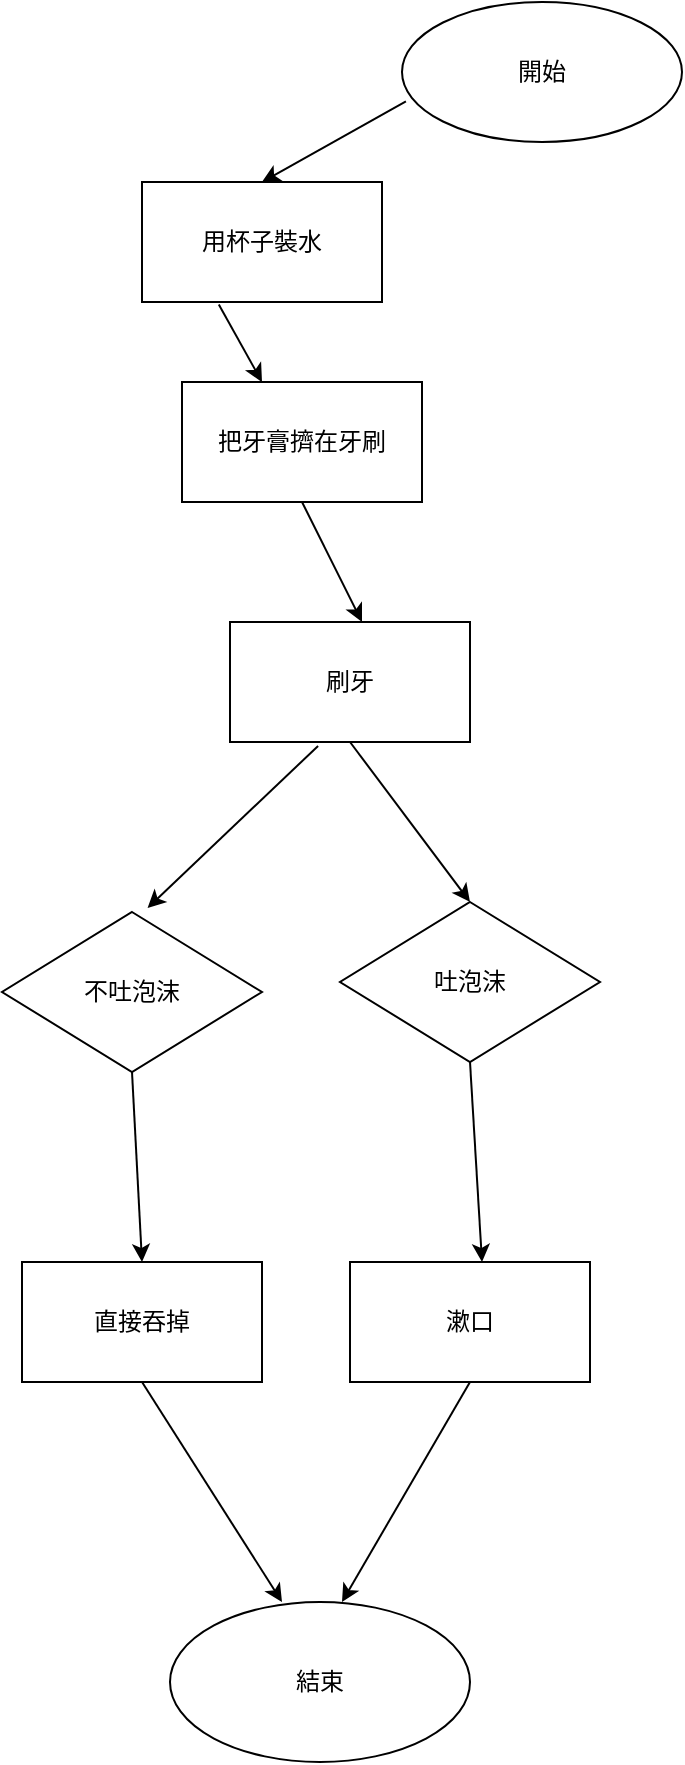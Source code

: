 <mxfile version="24.0.6" type="device">
  <diagram name="第 1 页" id="6-9p50glK1qwrQBcFCME">
    <mxGraphModel dx="1002" dy="535" grid="1" gridSize="10" guides="1" tooltips="1" connect="1" arrows="1" fold="1" page="1" pageScale="1" pageWidth="827" pageHeight="1169" math="0" shadow="0">
      <root>
        <mxCell id="0" />
        <mxCell id="1" parent="0" />
        <mxCell id="WitKnTH8oNmNcWBrTMfL-1" value="&lt;p style=&quot;line-height: 120%;&quot;&gt;開始&lt;/p&gt;" style="ellipse;whiteSpace=wrap;html=1;" parent="1" vertex="1">
          <mxGeometry x="380" y="130" width="140" height="70" as="geometry" />
        </mxCell>
        <mxCell id="WitKnTH8oNmNcWBrTMfL-2" value="" style="endArrow=classic;html=1;rounded=0;exitX=0.014;exitY=0.709;exitDx=0;exitDy=0;exitPerimeter=0;" parent="1" source="WitKnTH8oNmNcWBrTMfL-1" edge="1">
          <mxGeometry width="50" height="50" relative="1" as="geometry">
            <mxPoint x="300" y="250" as="sourcePoint" />
            <mxPoint x="310" y="220" as="targetPoint" />
          </mxGeometry>
        </mxCell>
        <mxCell id="WitKnTH8oNmNcWBrTMfL-3" value="用杯子裝水" style="rounded=0;whiteSpace=wrap;html=1;" parent="1" vertex="1">
          <mxGeometry x="250" y="220" width="120" height="60" as="geometry" />
        </mxCell>
        <mxCell id="WitKnTH8oNmNcWBrTMfL-4" value="" style="endArrow=classic;html=1;rounded=0;exitX=0.32;exitY=1.02;exitDx=0;exitDy=0;exitPerimeter=0;" parent="1" source="WitKnTH8oNmNcWBrTMfL-3" edge="1">
          <mxGeometry width="50" height="50" relative="1" as="geometry">
            <mxPoint x="390" y="380" as="sourcePoint" />
            <mxPoint x="310" y="320" as="targetPoint" />
          </mxGeometry>
        </mxCell>
        <mxCell id="WitKnTH8oNmNcWBrTMfL-5" value="把牙膏擠在牙刷" style="rounded=0;whiteSpace=wrap;html=1;" parent="1" vertex="1">
          <mxGeometry x="270" y="320" width="120" height="60" as="geometry" />
        </mxCell>
        <mxCell id="WitKnTH8oNmNcWBrTMfL-6" value="" style="endArrow=classic;html=1;rounded=0;exitX=0.5;exitY=1;exitDx=0;exitDy=0;" parent="1" source="WitKnTH8oNmNcWBrTMfL-5" edge="1">
          <mxGeometry width="50" height="50" relative="1" as="geometry">
            <mxPoint x="390" y="460" as="sourcePoint" />
            <mxPoint x="360" y="440" as="targetPoint" />
          </mxGeometry>
        </mxCell>
        <mxCell id="WitKnTH8oNmNcWBrTMfL-7" value="刷牙" style="rounded=0;whiteSpace=wrap;html=1;" parent="1" vertex="1">
          <mxGeometry x="294" y="440" width="120" height="60" as="geometry" />
        </mxCell>
        <mxCell id="WitKnTH8oNmNcWBrTMfL-8" value="" style="endArrow=classic;html=1;rounded=0;exitX=0.5;exitY=1;exitDx=0;exitDy=0;entryX=0.5;entryY=0;entryDx=0;entryDy=0;" parent="1" source="WitKnTH8oNmNcWBrTMfL-7" target="WitKnTH8oNmNcWBrTMfL-11" edge="1">
          <mxGeometry width="50" height="50" relative="1" as="geometry">
            <mxPoint x="390" y="380" as="sourcePoint" />
            <mxPoint x="400" y="580" as="targetPoint" />
          </mxGeometry>
        </mxCell>
        <mxCell id="WitKnTH8oNmNcWBrTMfL-9" value="不吐泡沫" style="rhombus;whiteSpace=wrap;html=1;" parent="1" vertex="1">
          <mxGeometry x="180" y="585" width="130" height="80" as="geometry" />
        </mxCell>
        <mxCell id="WitKnTH8oNmNcWBrTMfL-10" value="" style="endArrow=classic;html=1;rounded=0;entryX=0.56;entryY=-0.025;entryDx=0;entryDy=0;entryPerimeter=0;exitX=0.367;exitY=1.033;exitDx=0;exitDy=0;exitPerimeter=0;" parent="1" source="WitKnTH8oNmNcWBrTMfL-7" target="WitKnTH8oNmNcWBrTMfL-9" edge="1">
          <mxGeometry width="50" height="50" relative="1" as="geometry">
            <mxPoint x="390" y="540" as="sourcePoint" />
            <mxPoint x="440" y="490" as="targetPoint" />
          </mxGeometry>
        </mxCell>
        <mxCell id="WitKnTH8oNmNcWBrTMfL-11" value="吐泡沫" style="rhombus;whiteSpace=wrap;html=1;" parent="1" vertex="1">
          <mxGeometry x="349" y="580" width="130" height="80" as="geometry" />
        </mxCell>
        <mxCell id="WitKnTH8oNmNcWBrTMfL-12" value="" style="endArrow=classic;html=1;rounded=0;exitX=0.5;exitY=1;exitDx=0;exitDy=0;" parent="1" source="WitKnTH8oNmNcWBrTMfL-11" edge="1">
          <mxGeometry width="50" height="50" relative="1" as="geometry">
            <mxPoint x="400" y="650" as="sourcePoint" />
            <mxPoint x="420" y="760" as="targetPoint" />
          </mxGeometry>
        </mxCell>
        <mxCell id="WitKnTH8oNmNcWBrTMfL-13" value="漱口" style="rounded=0;whiteSpace=wrap;html=1;" parent="1" vertex="1">
          <mxGeometry x="354" y="760" width="120" height="60" as="geometry" />
        </mxCell>
        <mxCell id="WitKnTH8oNmNcWBrTMfL-14" value="" style="endArrow=classic;html=1;rounded=0;exitX=0.5;exitY=1;exitDx=0;exitDy=0;" parent="1" source="WitKnTH8oNmNcWBrTMfL-9" edge="1">
          <mxGeometry width="50" height="50" relative="1" as="geometry">
            <mxPoint x="390" y="710" as="sourcePoint" />
            <mxPoint x="250" y="760" as="targetPoint" />
          </mxGeometry>
        </mxCell>
        <mxCell id="WitKnTH8oNmNcWBrTMfL-15" value="直接吞掉" style="rounded=0;whiteSpace=wrap;html=1;" parent="1" vertex="1">
          <mxGeometry x="190" y="760" width="120" height="60" as="geometry" />
        </mxCell>
        <mxCell id="WitKnTH8oNmNcWBrTMfL-16" value="" style="endArrow=classic;html=1;rounded=0;exitX=0.5;exitY=1;exitDx=0;exitDy=0;" parent="1" source="WitKnTH8oNmNcWBrTMfL-13" edge="1">
          <mxGeometry width="50" height="50" relative="1" as="geometry">
            <mxPoint x="390" y="880" as="sourcePoint" />
            <mxPoint x="350" y="930" as="targetPoint" />
          </mxGeometry>
        </mxCell>
        <mxCell id="WitKnTH8oNmNcWBrTMfL-17" value="" style="endArrow=classic;html=1;rounded=0;exitX=0.5;exitY=1;exitDx=0;exitDy=0;" parent="1" source="WitKnTH8oNmNcWBrTMfL-15" edge="1">
          <mxGeometry width="50" height="50" relative="1" as="geometry">
            <mxPoint x="390" y="880" as="sourcePoint" />
            <mxPoint x="320" y="930" as="targetPoint" />
          </mxGeometry>
        </mxCell>
        <mxCell id="WitKnTH8oNmNcWBrTMfL-18" value="結束" style="ellipse;whiteSpace=wrap;html=1;" parent="1" vertex="1">
          <mxGeometry x="264" y="930" width="150" height="80" as="geometry" />
        </mxCell>
      </root>
    </mxGraphModel>
  </diagram>
</mxfile>

